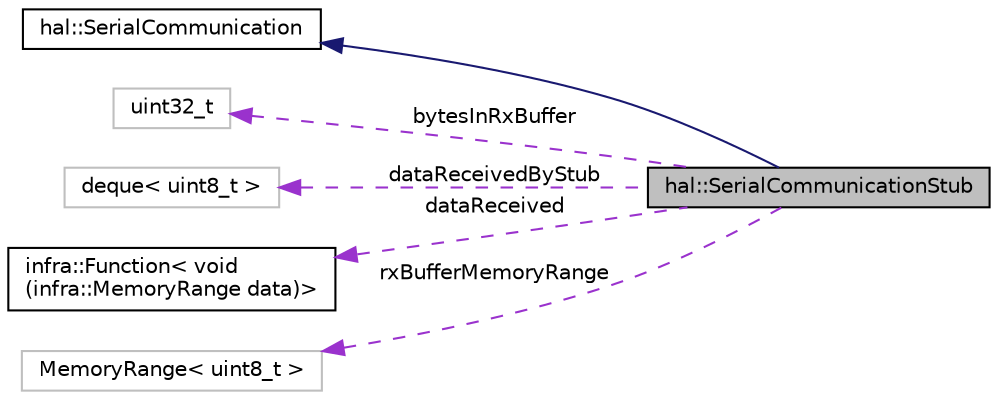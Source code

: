 digraph "hal::SerialCommunicationStub"
{
 // INTERACTIVE_SVG=YES
  edge [fontname="Helvetica",fontsize="10",labelfontname="Helvetica",labelfontsize="10"];
  node [fontname="Helvetica",fontsize="10",shape=record];
  rankdir="LR";
  Node2 [label="hal::SerialCommunicationStub",height=0.2,width=0.4,color="black", fillcolor="grey75", style="filled", fontcolor="black"];
  Node3 -> Node2 [dir="back",color="midnightblue",fontsize="10",style="solid",fontname="Helvetica"];
  Node3 [label="hal::SerialCommunication",height=0.2,width=0.4,color="black", fillcolor="white", style="filled",URL="$d6/dba/classhal_1_1_serial_communication.html"];
  Node4 -> Node2 [dir="back",color="darkorchid3",fontsize="10",style="dashed",label=" bytesInRxBuffer" ,fontname="Helvetica"];
  Node4 [label="uint32_t",height=0.2,width=0.4,color="grey75", fillcolor="white", style="filled"];
  Node5 -> Node2 [dir="back",color="darkorchid3",fontsize="10",style="dashed",label=" dataReceivedByStub" ,fontname="Helvetica"];
  Node5 [label="deque\< uint8_t \>",height=0.2,width=0.4,color="grey75", fillcolor="white", style="filled"];
  Node6 -> Node2 [dir="back",color="darkorchid3",fontsize="10",style="dashed",label=" dataReceived" ,fontname="Helvetica"];
  Node6 [label="infra::Function\< void\l(infra::MemoryRange data)\>",height=0.2,width=0.4,color="black", fillcolor="white", style="filled",URL="$da/d07/classinfra_1_1_function.html"];
  Node7 -> Node2 [dir="back",color="darkorchid3",fontsize="10",style="dashed",label=" rxBufferMemoryRange" ,fontname="Helvetica"];
  Node7 [label="MemoryRange\< uint8_t \>",height=0.2,width=0.4,color="grey75", fillcolor="white", style="filled"];
}
